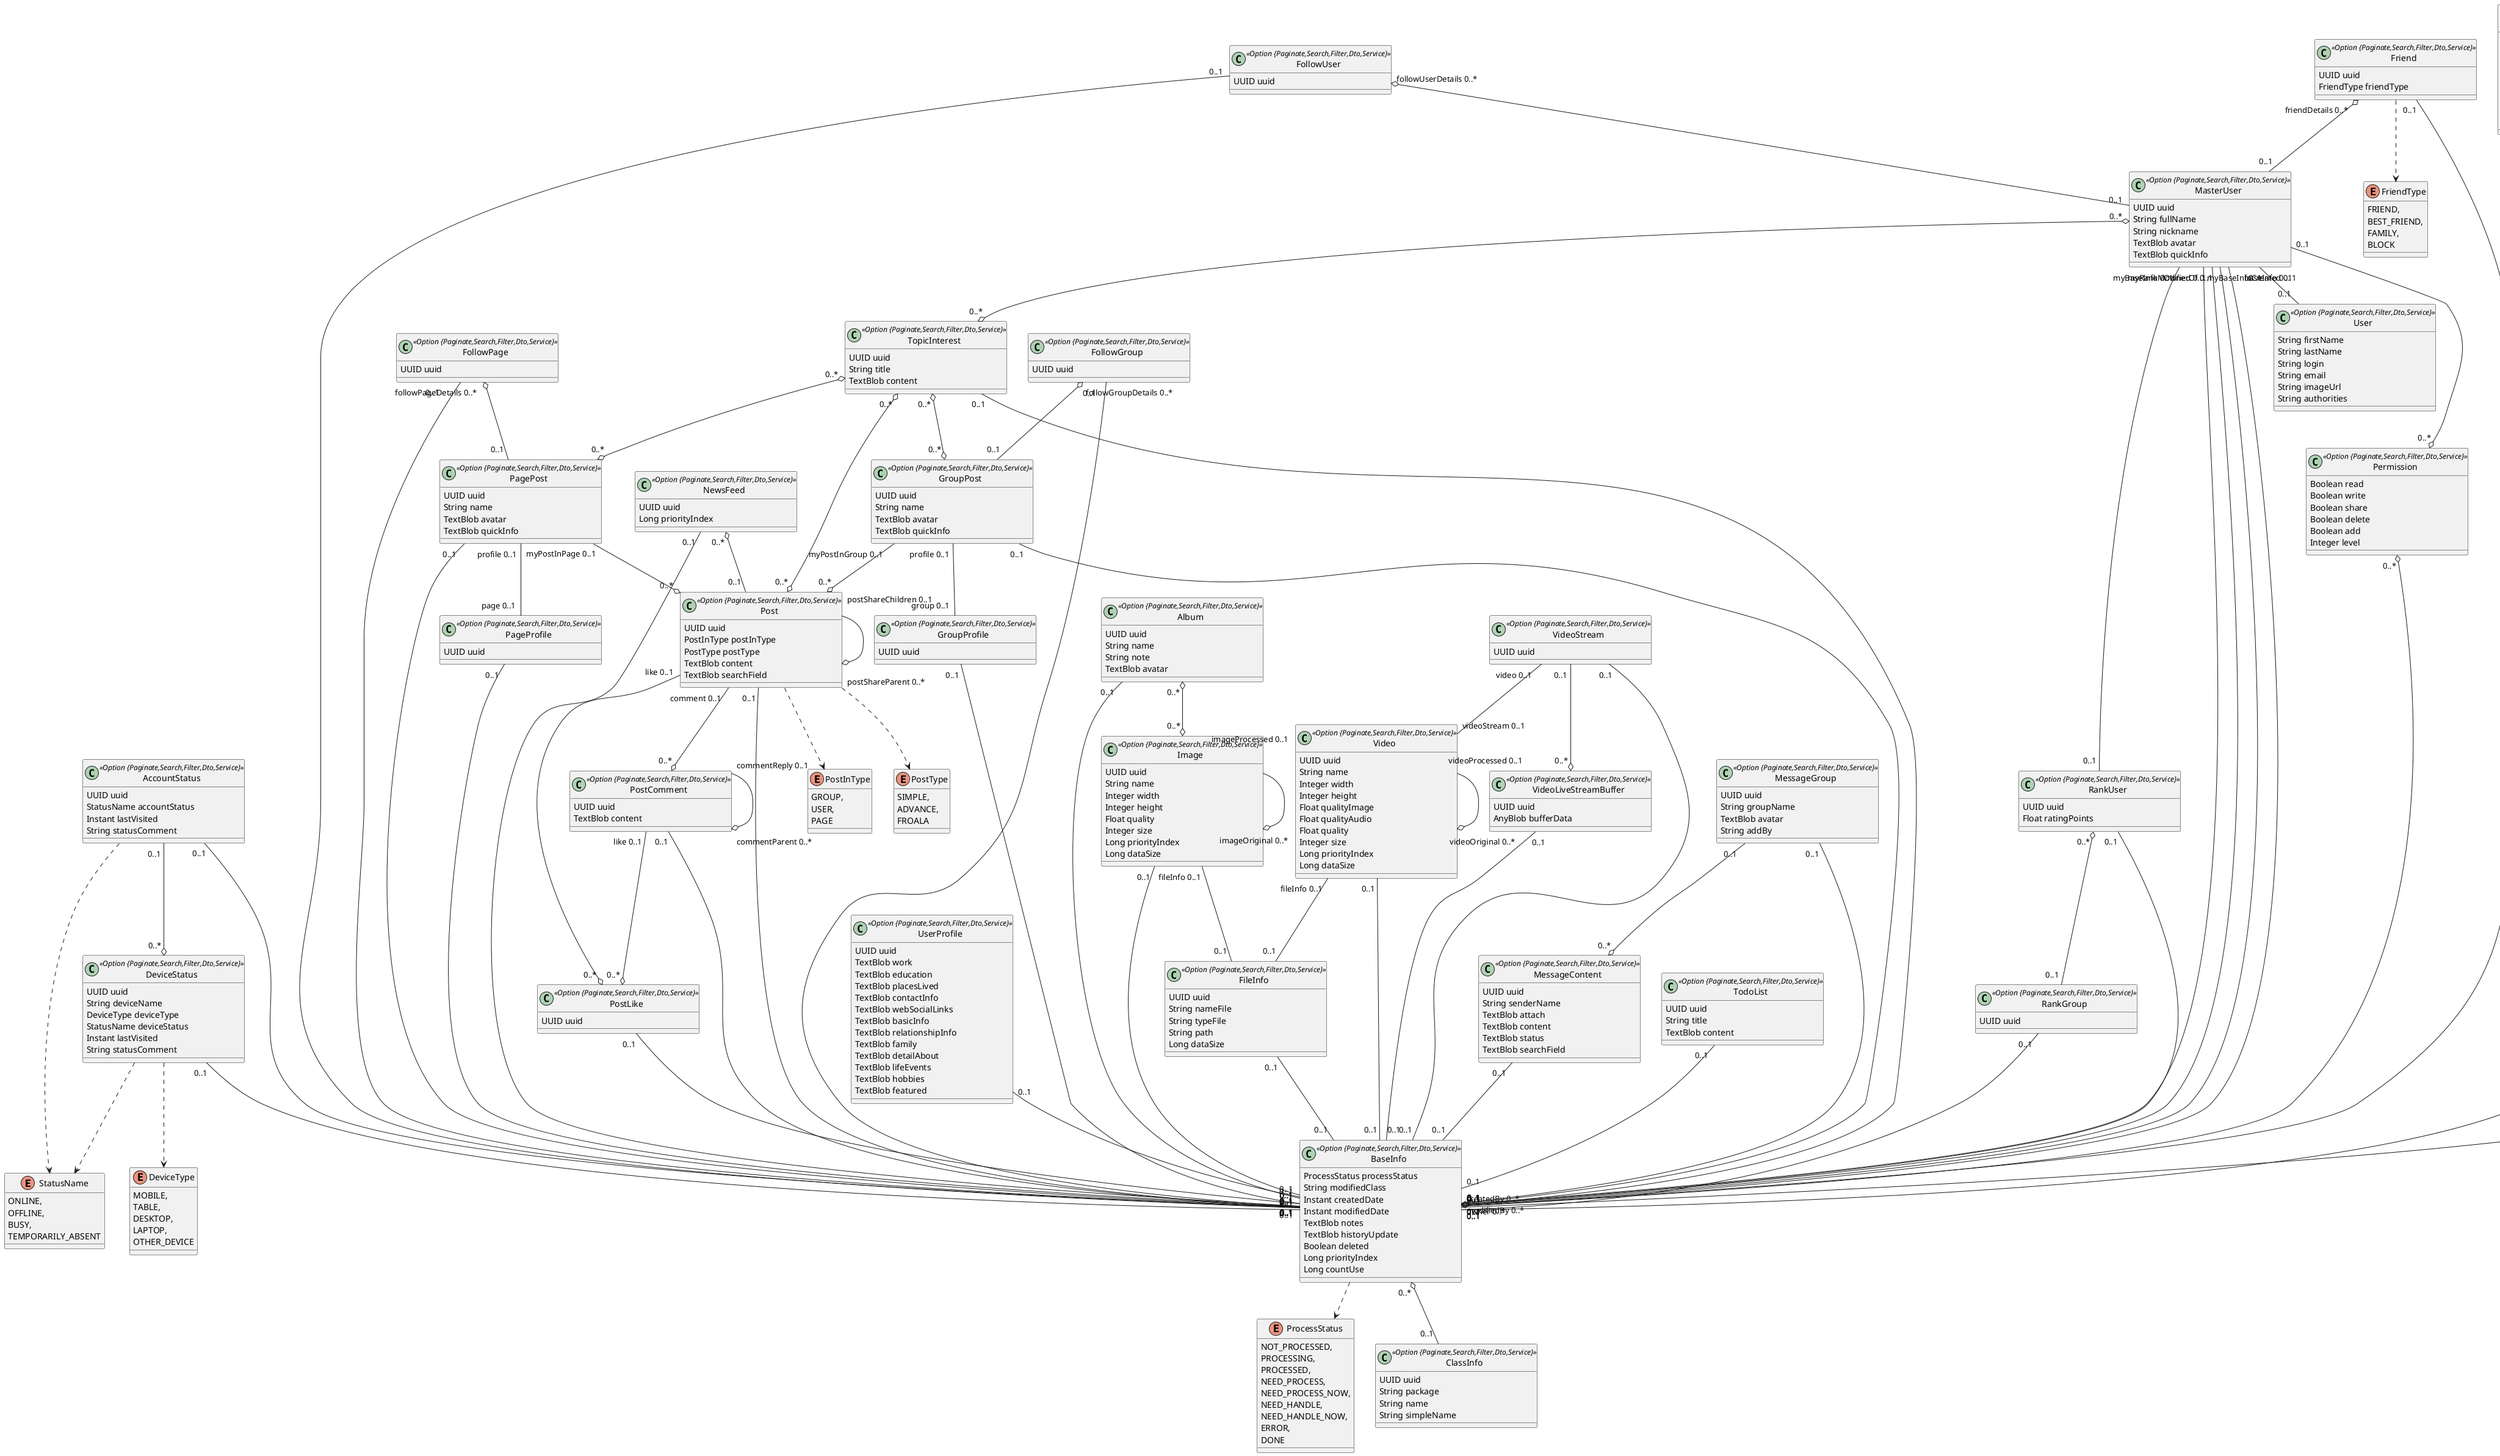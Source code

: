 @startuml
	!pragma syntax class
	enum StatusName {
		ONLINE, 
		OFFLINE, 
		BUSY, 
		TEMPORARILY_ABSENT 
	}
	enum DeviceType {
		MOBILE, 
		TABLE, 
		DESKTOP, 
		LAPTOP, 
		OTHER_DEVICE 
	}
	enum NotifyType {
		SYSTEM, 
		MANAGER, 
		ADMIN, 
		USER, 
		ANONYMOUS 
	}
	enum PostInType {
		GROUP, 
		USER, 
		PAGE 
	}
	enum PostType {
		SIMPLE, 
		ADVANCE, 
		FROALA 
	}
	enum FriendType {
		FRIEND, 
		BEST_FRIEND, 
		FAMILY, 
		BLOCK 
	}
	enum ProcessStatus {
		NOT_PROCESSED, 
		PROCESSING, 
		PROCESSED, 
		NEED_PROCESS, 
		NEED_PROCESS_NOW, 
		NEED_HANDLE, 
		NEED_HANDLE_NOW, 
		ERROR, 
		DONE 
	}
	enum EventType {
		DAY, 
		MONTH, 
		YEAR, 
		ONLY_ONE 
	}
	class HanhChinhVN <<Option {Paginate,Search,Filter,Dto,Service}>> {
		String name
		String slug
		String type
		String nameWithType
		String code
		String parentCode
		String path
		String pathWithType
	}
	class MasterUser <<Option {Paginate,Search,Filter,Dto,Service}>> {
		UUID uuid
		String fullName
		String nickname
		TextBlob avatar
		TextBlob quickInfo
	}
	class UserProfile <<Option {Paginate,Search,Filter,Dto,Service}>> {
		UUID uuid
		TextBlob work
		TextBlob education
		TextBlob placesLived
		TextBlob contactInfo
		TextBlob webSocialLinks
		TextBlob basicInfo
		TextBlob relationshipInfo
		TextBlob family
		TextBlob detailAbout
		TextBlob lifeEvents
		TextBlob hobbies
		TextBlob featured
	}
	class AccountStatus <<Option {Paginate,Search,Filter,Dto,Service}>> {
		UUID uuid
		StatusName accountStatus
		Instant lastVisited
		String statusComment
	}
	AccountStatus ..> StatusName
	class Album <<Option {Paginate,Search,Filter,Dto,Service}>> {
		UUID uuid
		String name
		String note
		TextBlob avatar
	}
	class DeviceStatus <<Option {Paginate,Search,Filter,Dto,Service}>> {
		UUID uuid
		String deviceName
		DeviceType deviceType
		StatusName deviceStatus
		Instant lastVisited
		String statusComment
	}
	DeviceStatus ..> DeviceType
	DeviceStatus ..> StatusName
	class Event <<Option {Paginate,Search,Filter,Dto,Service}>> {
		UUID uuid
		String title
		TextBlob avatar
		TextBlob content
		EventType type
		TextBlob description
		Instant startTime
		Instant endTime
		String tagLine
		TextBlob imageCollection
		TextBlob videoCollection
	}
	Event ..> EventType
	class Friend <<Option {Paginate,Search,Filter,Dto,Service}>> {
		UUID uuid
		FriendType friendType
	}
	Friend ..> FriendType
	class FollowUser <<Option {Paginate,Search,Filter,Dto,Service}>> {
		UUID uuid
	}
	class FollowGroup <<Option {Paginate,Search,Filter,Dto,Service}>> {
		UUID uuid
	}
	class FollowPage <<Option {Paginate,Search,Filter,Dto,Service}>> {
		UUID uuid
	}
	class FileInfo <<Option {Paginate,Search,Filter,Dto,Service}>> {
		UUID uuid
		String nameFile
		String typeFile
		String path
		Long dataSize
	}
	class GroupPost <<Option {Paginate,Search,Filter,Dto,Service}>> {
		UUID uuid
		String name
		TextBlob avatar
		TextBlob quickInfo
	}
	class GroupProfile <<Option {Paginate,Search,Filter,Dto,Service}>> {
		UUID uuid
	}
	class Image <<Option {Paginate,Search,Filter,Dto,Service}>> {
		UUID uuid
		String name
		Integer width
		Integer height
		Float quality
		Integer size
		Long priorityIndex
		Long dataSize
	}
	class NewsFeed <<Option {Paginate,Search,Filter,Dto,Service}>> {
		UUID uuid
		Long priorityIndex
	}
	class Notification <<Option {Paginate,Search,Filter,Dto,Service}>> {
		UUID uuid
		NotifyType notifyType
		String title
		TextBlob content
	}
	Notification ..> NotifyType
	class MessageGroup <<Option {Paginate,Search,Filter,Dto,Service}>> {
		UUID uuid
		String groupName
		TextBlob avatar
		String addBy
	}
	class MessageContent <<Option {Paginate,Search,Filter,Dto,Service}>> {
		UUID uuid
		String senderName
		TextBlob attach
		TextBlob content
		TextBlob status
		TextBlob searchField
	}
	class PagePost <<Option {Paginate,Search,Filter,Dto,Service}>> {
		UUID uuid
		String name
		TextBlob avatar
		TextBlob quickInfo
	}
	class PageProfile <<Option {Paginate,Search,Filter,Dto,Service}>> {
		UUID uuid
	}
	class Post <<Option {Paginate,Search,Filter,Dto,Service}>> {
		UUID uuid
		PostInType postInType
		PostType postType
		TextBlob content
		TextBlob searchField
	}
	Post ..> PostInType
	Post ..> PostType
	class PostComment <<Option {Paginate,Search,Filter,Dto,Service}>> {
		UUID uuid
		TextBlob content
	}
	class PostLike <<Option {Paginate,Search,Filter,Dto,Service}>> {
		UUID uuid
	}
	class RankUser <<Option {Paginate,Search,Filter,Dto,Service}>> {
		UUID uuid
		Float ratingPoints
	}
	class RankGroup <<Option {Paginate,Search,Filter,Dto,Service}>> {
		UUID uuid
	}
	class Video <<Option {Paginate,Search,Filter,Dto,Service}>> {
		UUID uuid
		String name
		Integer width
		Integer height
		Float qualityImage
		Float qualityAudio
		Float quality
		Integer size
		Long priorityIndex
		Long dataSize
	}
	class VideoStream <<Option {Paginate,Search,Filter,Dto,Service}>> {
		UUID uuid
	}
	class VideoLiveStreamBuffer <<Option {Paginate,Search,Filter,Dto,Service}>> {
		UUID uuid
		AnyBlob bufferData
	}
	class TopicInterest <<Option {Paginate,Search,Filter,Dto,Service}>> {
		UUID uuid
		String title
		TextBlob content
	}
	class TodoList <<Option {Paginate,Search,Filter,Dto,Service}>> {
		UUID uuid
		String title
		TextBlob content
	}
	GroupPost  "profile 0..1 " -- "group 0..1 "  GroupProfile
	PagePost  "profile 0..1 " -- "page 0..1 "  PageProfile
	VideoStream  "video 0..1 " -- "videoStream 0..1 "  Video
	Image  "fileInfo 0..1 " -- "0..1 "  FileInfo
	Video  "fileInfo 0..1 " -- "0..1 "  FileInfo
	FollowGroup  "followGroupDetails 0..* " o-- "0..1 "  GroupPost
	FollowPage  "followPageDetails 0..* " o-- "0..1 "  PagePost
	NewsFeed  "0..* " o-- "0..1 "  Post
	RankUser  "0..* " o-- "0..1 "  RankGroup
	AccountStatus  "0..1 " --o "0..* "  DeviceStatus
	GroupPost  "myPostInGroup 0..1 " --o "0..* "  Post
	PagePost  "myPostInPage 0..1 " --o "0..* "  Post
	MessageGroup  "0..1 " --o "0..* "  MessageContent
	Image  "imageProcessed 0..1 " --o "imageOriginal 0..* "  Image
	Video  "videoProcessed 0..1 " --o "videoOriginal 0..* "  Video
	Post  "comment 0..1 " --o "0..* "  PostComment
	Post  "like 0..1 " --o "0..* "  PostLike
	PostComment  "like 0..1 " --o "0..* "  PostLike
	Post  "postShareChildren 0..1 " --o "postShareParent 0..* "  Post
	PostComment  "commentReply 0..1 " --o "commentParent 0..* "  PostComment
	VideoStream  "0..1 " --o "0..* "  VideoLiveStreamBuffer
	Album  "0..* " o--o "0..* "  Image
	TopicInterest  "0..* " o--o "0..* "  Post
	TopicInterest  "0..* " o--o "0..* "  PagePost
	TopicInterest  "0..* " o--o "0..* "  GroupPost
	MasterUser  "0..1 " -- "0..1 "  User
	MasterUser  "myRank 0..1 " -- "0..1 "  RankUser
	MasterUser  "myBaseInfoCreated 0..1 " --o "createdBy 0..* "  BaseInfo
	MasterUser  "myBaseInfoModified 0..1 " --o "modifiedBy 0..* "  BaseInfo
	MasterUser  "OwnerOf 0..1 " --o "owner 0..* "  BaseInfo
	MasterUser  "0..1 " --o "0..* "  Permission
	Friend  "friendDetails 0..* " o-- "0..1 "  MasterUser
	FollowUser  "followUserDetails 0..* " o-- "0..1 "  MasterUser
	MasterUser  "0..* " o--o "0..* "  TopicInterest
	class Permission <<Option {Paginate,Search,Filter,Dto,Service}>> {
		Boolean read
		Boolean write
		Boolean share
		Boolean delete
		Boolean add
		Integer level
	}
	class BaseInfo <<Option {Paginate,Search,Filter,Dto,Service}>> {
		ProcessStatus processStatus
		String modifiedClass
		Instant createdDate
		Instant modifiedDate
		TextBlob notes
		TextBlob historyUpdate
		Boolean deleted
		Long priorityIndex
		Long countUse
	}
	BaseInfo ..> ProcessStatus
	class ClassInfo <<Option {Paginate,Search,Filter,Dto,Service}>> {
		UUID uuid
		String package
		String name
		String simpleName
	}
	MasterUser  "baseInfo 0..1 " -- "0..1 "  BaseInfo
	UserProfile  "0..1 " -- "0..1 "  BaseInfo
	AccountStatus  "0..1 " -- "0..1 "  BaseInfo
	DeviceStatus  "0..1 " -- "0..1 "  BaseInfo
	Friend  "0..1 " -- "0..1 "  BaseInfo
	FollowUser  "0..1 " -- "0..1 "  BaseInfo
	FollowGroup  "0..1 " -- "0..1 "  BaseInfo
	FollowPage  "0..1 " -- "0..1 "  BaseInfo
	FileInfo  "0..1 " -- "0..1 "  BaseInfo
	PagePost  "0..1 " -- "0..1 "  BaseInfo
	PageProfile  "0..1 " -- "0..1 "  BaseInfo
	GroupPost  "0..1 " -- "0..1 "  BaseInfo
	Post  "0..1 " -- "0..1 "  BaseInfo
	PostComment  "0..1 " -- "0..1 "  BaseInfo
	PostLike  "0..1 " -- "0..1 "  BaseInfo
	GroupProfile  "0..1 " -- "0..1 "  BaseInfo
	NewsFeed  "0..1 " -- "0..1 "  BaseInfo
	MessageGroup  "0..1 " -- "0..1 "  BaseInfo
	MessageContent  "0..1 " -- "0..1 "  BaseInfo
	RankUser  "0..1 " -- "0..1 "  BaseInfo
	RankGroup  "0..1 " -- "0..1 "  BaseInfo
	Notification  "0..1 " -- "0..1 "  BaseInfo
	Album  "0..1 " -- "0..1 "  BaseInfo
	Video  "0..1 " -- "0..1 "  BaseInfo
	Image  "0..1 " -- "0..1 "  BaseInfo
	VideoStream  "0..1 " -- "0..1 "  BaseInfo
	VideoLiveStreamBuffer  "0..1 " -- "0..1 "  BaseInfo
	TopicInterest  "0..1 " -- "0..1 "  BaseInfo
	TodoList  "0..1 " -- "0..1 "  BaseInfo
	Event  "0..1 " -- "0..1 "  BaseInfo
	Permission  "0..* " o-- "0..1 "  BaseInfo
	BaseInfo  "0..* " o-- "0..1 "  ClassInfo
	class User <<Option {Paginate,Search,Filter,Dto,Service}>> {
		String firstName
		String lastName
		String login
		String email
		String imageUrl
		String authorities
	}
@enduml

